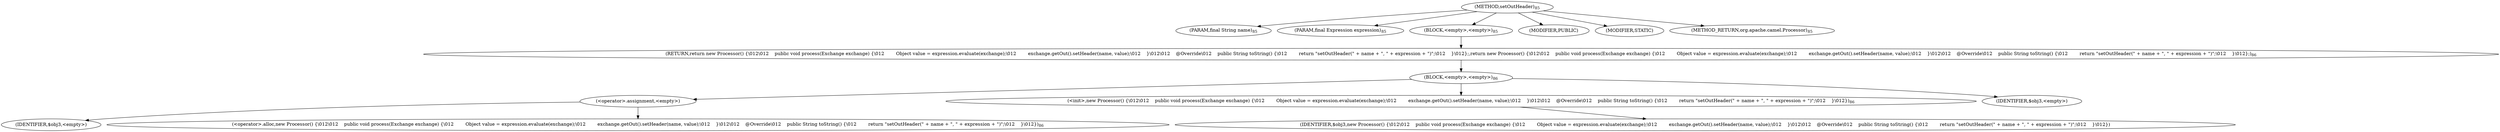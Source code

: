 digraph "setOutHeader" {  
"61" [label = <(METHOD,setOutHeader)<SUB>85</SUB>> ]
"62" [label = <(PARAM,final String name)<SUB>85</SUB>> ]
"63" [label = <(PARAM,final Expression expression)<SUB>85</SUB>> ]
"64" [label = <(BLOCK,&lt;empty&gt;,&lt;empty&gt;)<SUB>85</SUB>> ]
"65" [label = <(RETURN,return new Processor() {\012\012    public void process(Exchange exchange) {\012        Object value = expression.evaluate(exchange);\012        exchange.getOut().setHeader(name, value);\012    }\012\012    @Override\012    public String toString() {\012        return &quot;setOutHeader(&quot; + name + &quot;, &quot; + expression + &quot;)&quot;;\012    }\012};,return new Processor() {\012\012    public void process(Exchange exchange) {\012        Object value = expression.evaluate(exchange);\012        exchange.getOut().setHeader(name, value);\012    }\012\012    @Override\012    public String toString() {\012        return &quot;setOutHeader(&quot; + name + &quot;, &quot; + expression + &quot;)&quot;;\012    }\012};)<SUB>86</SUB>> ]
"66" [label = <(BLOCK,&lt;empty&gt;,&lt;empty&gt;)<SUB>86</SUB>> ]
"67" [label = <(&lt;operator&gt;.assignment,&lt;empty&gt;)> ]
"68" [label = <(IDENTIFIER,$obj3,&lt;empty&gt;)> ]
"69" [label = <(&lt;operator&gt;.alloc,new Processor() {\012\012    public void process(Exchange exchange) {\012        Object value = expression.evaluate(exchange);\012        exchange.getOut().setHeader(name, value);\012    }\012\012    @Override\012    public String toString() {\012        return &quot;setOutHeader(&quot; + name + &quot;, &quot; + expression + &quot;)&quot;;\012    }\012})<SUB>86</SUB>> ]
"70" [label = <(&lt;init&gt;,new Processor() {\012\012    public void process(Exchange exchange) {\012        Object value = expression.evaluate(exchange);\012        exchange.getOut().setHeader(name, value);\012    }\012\012    @Override\012    public String toString() {\012        return &quot;setOutHeader(&quot; + name + &quot;, &quot; + expression + &quot;)&quot;;\012    }\012})<SUB>86</SUB>> ]
"71" [label = <(IDENTIFIER,$obj3,new Processor() {\012\012    public void process(Exchange exchange) {\012        Object value = expression.evaluate(exchange);\012        exchange.getOut().setHeader(name, value);\012    }\012\012    @Override\012    public String toString() {\012        return &quot;setOutHeader(&quot; + name + &quot;, &quot; + expression + &quot;)&quot;;\012    }\012})> ]
"72" [label = <(IDENTIFIER,$obj3,&lt;empty&gt;)> ]
"73" [label = <(MODIFIER,PUBLIC)> ]
"74" [label = <(MODIFIER,STATIC)> ]
"75" [label = <(METHOD_RETURN,org.apache.camel.Processor)<SUB>85</SUB>> ]
  "61" -> "62" 
  "61" -> "63" 
  "61" -> "64" 
  "61" -> "73" 
  "61" -> "74" 
  "61" -> "75" 
  "64" -> "65" 
  "65" -> "66" 
  "66" -> "67" 
  "66" -> "70" 
  "66" -> "72" 
  "67" -> "68" 
  "67" -> "69" 
  "70" -> "71" 
}
